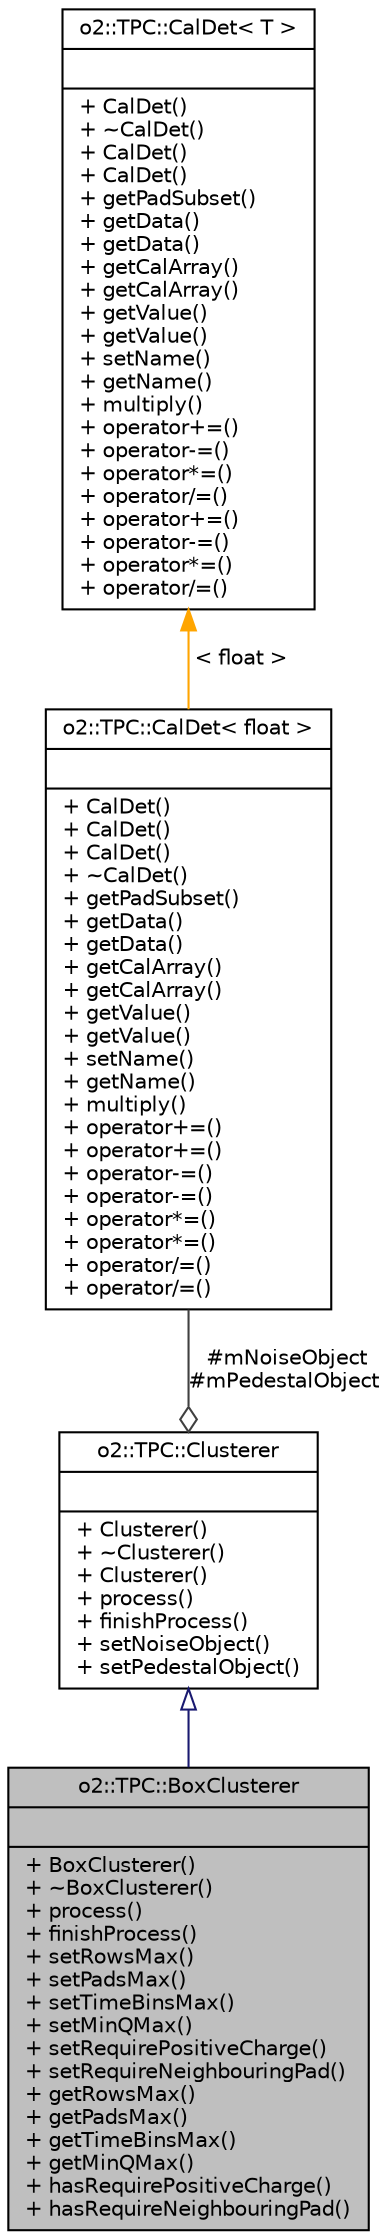 digraph "o2::TPC::BoxClusterer"
{
 // INTERACTIVE_SVG=YES
  bgcolor="transparent";
  edge [fontname="Helvetica",fontsize="10",labelfontname="Helvetica",labelfontsize="10"];
  node [fontname="Helvetica",fontsize="10",shape=record];
  Node1 [label="{o2::TPC::BoxClusterer\n||+ BoxClusterer()\l+ ~BoxClusterer()\l+ process()\l+ finishProcess()\l+ setRowsMax()\l+ setPadsMax()\l+ setTimeBinsMax()\l+ setMinQMax()\l+ setRequirePositiveCharge()\l+ setRequireNeighbouringPad()\l+ getRowsMax()\l+ getPadsMax()\l+ getTimeBinsMax()\l+ getMinQMax()\l+ hasRequirePositiveCharge()\l+ hasRequireNeighbouringPad()\l}",height=0.2,width=0.4,color="black", fillcolor="grey75", style="filled" fontcolor="black"];
  Node2 -> Node1 [dir="back",color="midnightblue",fontsize="10",style="solid",arrowtail="onormal",fontname="Helvetica"];
  Node2 [label="{o2::TPC::Clusterer\n||+ Clusterer()\l+ ~Clusterer()\l+ Clusterer()\l+ process()\l+ finishProcess()\l+ setNoiseObject()\l+ setPedestalObject()\l}",height=0.2,width=0.4,color="black",URL="$da/d27/classo2_1_1TPC_1_1Clusterer.html",tooltip="Base Class for TPC clusterer. "];
  Node3 -> Node2 [color="grey25",fontsize="10",style="solid",label=" #mNoiseObject\n#mPedestalObject" ,arrowhead="odiamond",fontname="Helvetica"];
  Node3 [label="{o2::TPC::CalDet\< float \>\n||+ CalDet()\l+ CalDet()\l+ CalDet()\l+ ~CalDet()\l+ getPadSubset()\l+ getData()\l+ getData()\l+ getCalArray()\l+ getCalArray()\l+ getValue()\l+ getValue()\l+ setName()\l+ getName()\l+ multiply()\l+ operator+=()\l+ operator+=()\l+ operator-=()\l+ operator-=()\l+ operator*=()\l+ operator*=()\l+ operator/=()\l+ operator/=()\l}",height=0.2,width=0.4,color="black",URL="$d8/d6c/classo2_1_1TPC_1_1CalDet.html"];
  Node4 -> Node3 [dir="back",color="orange",fontsize="10",style="solid",label=" \< float \>" ,fontname="Helvetica"];
  Node4 [label="{o2::TPC::CalDet\< T \>\n||+ CalDet()\l+ ~CalDet()\l+ CalDet()\l+ CalDet()\l+ getPadSubset()\l+ getData()\l+ getData()\l+ getCalArray()\l+ getCalArray()\l+ getValue()\l+ getValue()\l+ setName()\l+ getName()\l+ multiply()\l+ operator+=()\l+ operator-=()\l+ operator*=()\l+ operator/=()\l+ operator+=()\l+ operator-=()\l+ operator*=()\l+ operator/=()\l}",height=0.2,width=0.4,color="black",URL="$d8/d6c/classo2_1_1TPC_1_1CalDet.html"];
}
